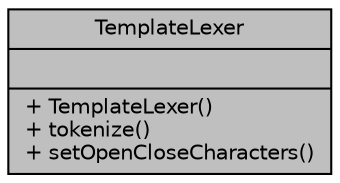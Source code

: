 digraph "TemplateLexer"
{
 // LATEX_PDF_SIZE
  edge [fontname="Helvetica",fontsize="10",labelfontname="Helvetica",labelfontsize="10"];
  node [fontname="Helvetica",fontsize="10",shape=record];
  Node1 [label="{TemplateLexer\n||+ TemplateLexer()\l+ tokenize()\l+ setOpenCloseCharacters()\l}",height=0.2,width=0.4,color="black", fillcolor="grey75", style="filled", fontcolor="black",tooltip="Lexer class for turning a template into a list of tokens."];
}
